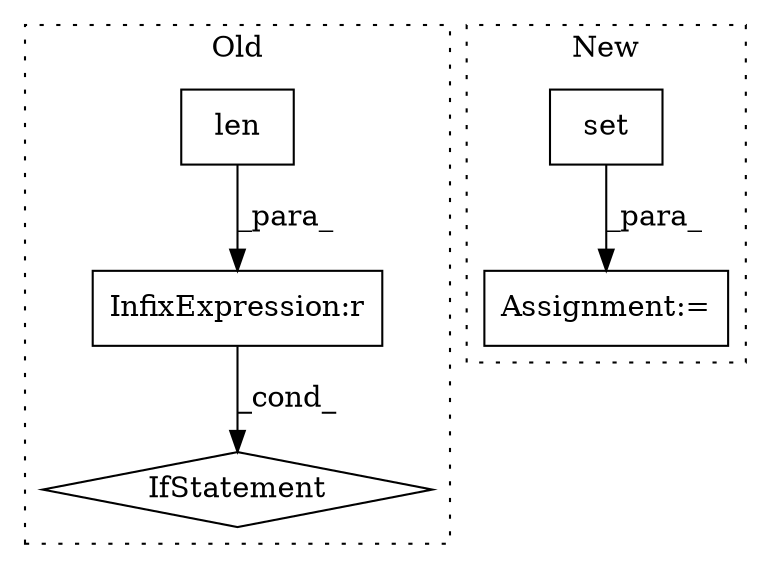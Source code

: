 digraph G {
subgraph cluster0 {
1 [label="len" a="32" s="3279,3286" l="4,1" shape="box"];
4 [label="InfixExpression:r" a="27" s="3287" l="4" shape="box"];
5 [label="IfStatement" a="25" s="3275,3292" l="4,2" shape="diamond"];
label = "Old";
style="dotted";
}
subgraph cluster1 {
2 [label="set" a="32" s="2772,2778" l="4,1" shape="box"];
3 [label="Assignment:=" a="7" s="2771" l="1" shape="box"];
label = "New";
style="dotted";
}
1 -> 4 [label="_para_"];
2 -> 3 [label="_para_"];
4 -> 5 [label="_cond_"];
}